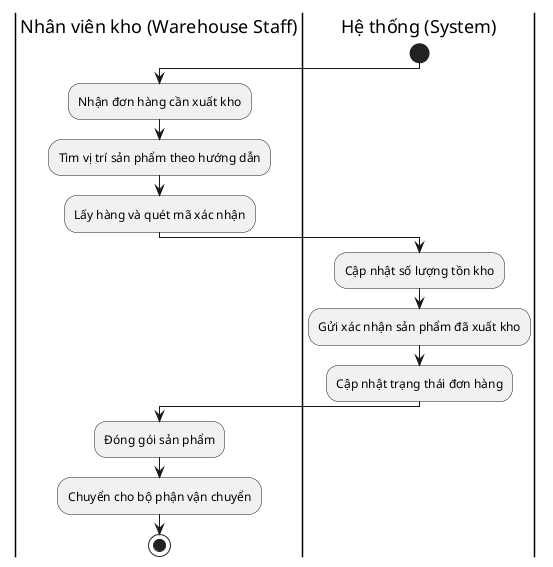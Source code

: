 @startuml Order Fulfillment
|Nhân viên kho (Warehouse Staff)|
|Hệ thống (System)|

start
|Nhân viên kho (Warehouse Staff)|
:Nhận đơn hàng cần xuất kho;
:Tìm vị trí sản phẩm theo hướng dẫn;
:Lấy hàng và quét mã xác nhận;

|Hệ thống (System)|
:Cập nhật số lượng tồn kho;
:Gửi xác nhận sản phẩm đã xuất kho;
:Cập nhật trạng thái đơn hàng;

|Nhân viên kho (Warehouse Staff)|
:Đóng gói sản phẩm;
:Chuyển cho bộ phận vận chuyển;
stop
@enduml